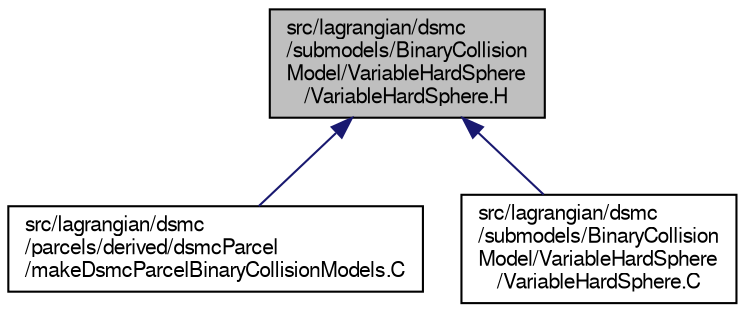digraph "src/lagrangian/dsmc/submodels/BinaryCollisionModel/VariableHardSphere/VariableHardSphere.H"
{
  bgcolor="transparent";
  edge [fontname="FreeSans",fontsize="10",labelfontname="FreeSans",labelfontsize="10"];
  node [fontname="FreeSans",fontsize="10",shape=record];
  Node86 [label="src/lagrangian/dsmc\l/submodels/BinaryCollision\lModel/VariableHardSphere\l/VariableHardSphere.H",height=0.2,width=0.4,color="black", fillcolor="grey75", style="filled", fontcolor="black"];
  Node86 -> Node87 [dir="back",color="midnightblue",fontsize="10",style="solid",fontname="FreeSans"];
  Node87 [label="src/lagrangian/dsmc\l/parcels/derived/dsmcParcel\l/makeDsmcParcelBinaryCollisionModels.C",height=0.2,width=0.4,color="black",URL="$a05042.html"];
  Node86 -> Node88 [dir="back",color="midnightblue",fontsize="10",style="solid",fontname="FreeSans"];
  Node88 [label="src/lagrangian/dsmc\l/submodels/BinaryCollision\lModel/VariableHardSphere\l/VariableHardSphere.C",height=0.2,width=0.4,color="black",URL="$a05084.html"];
}
